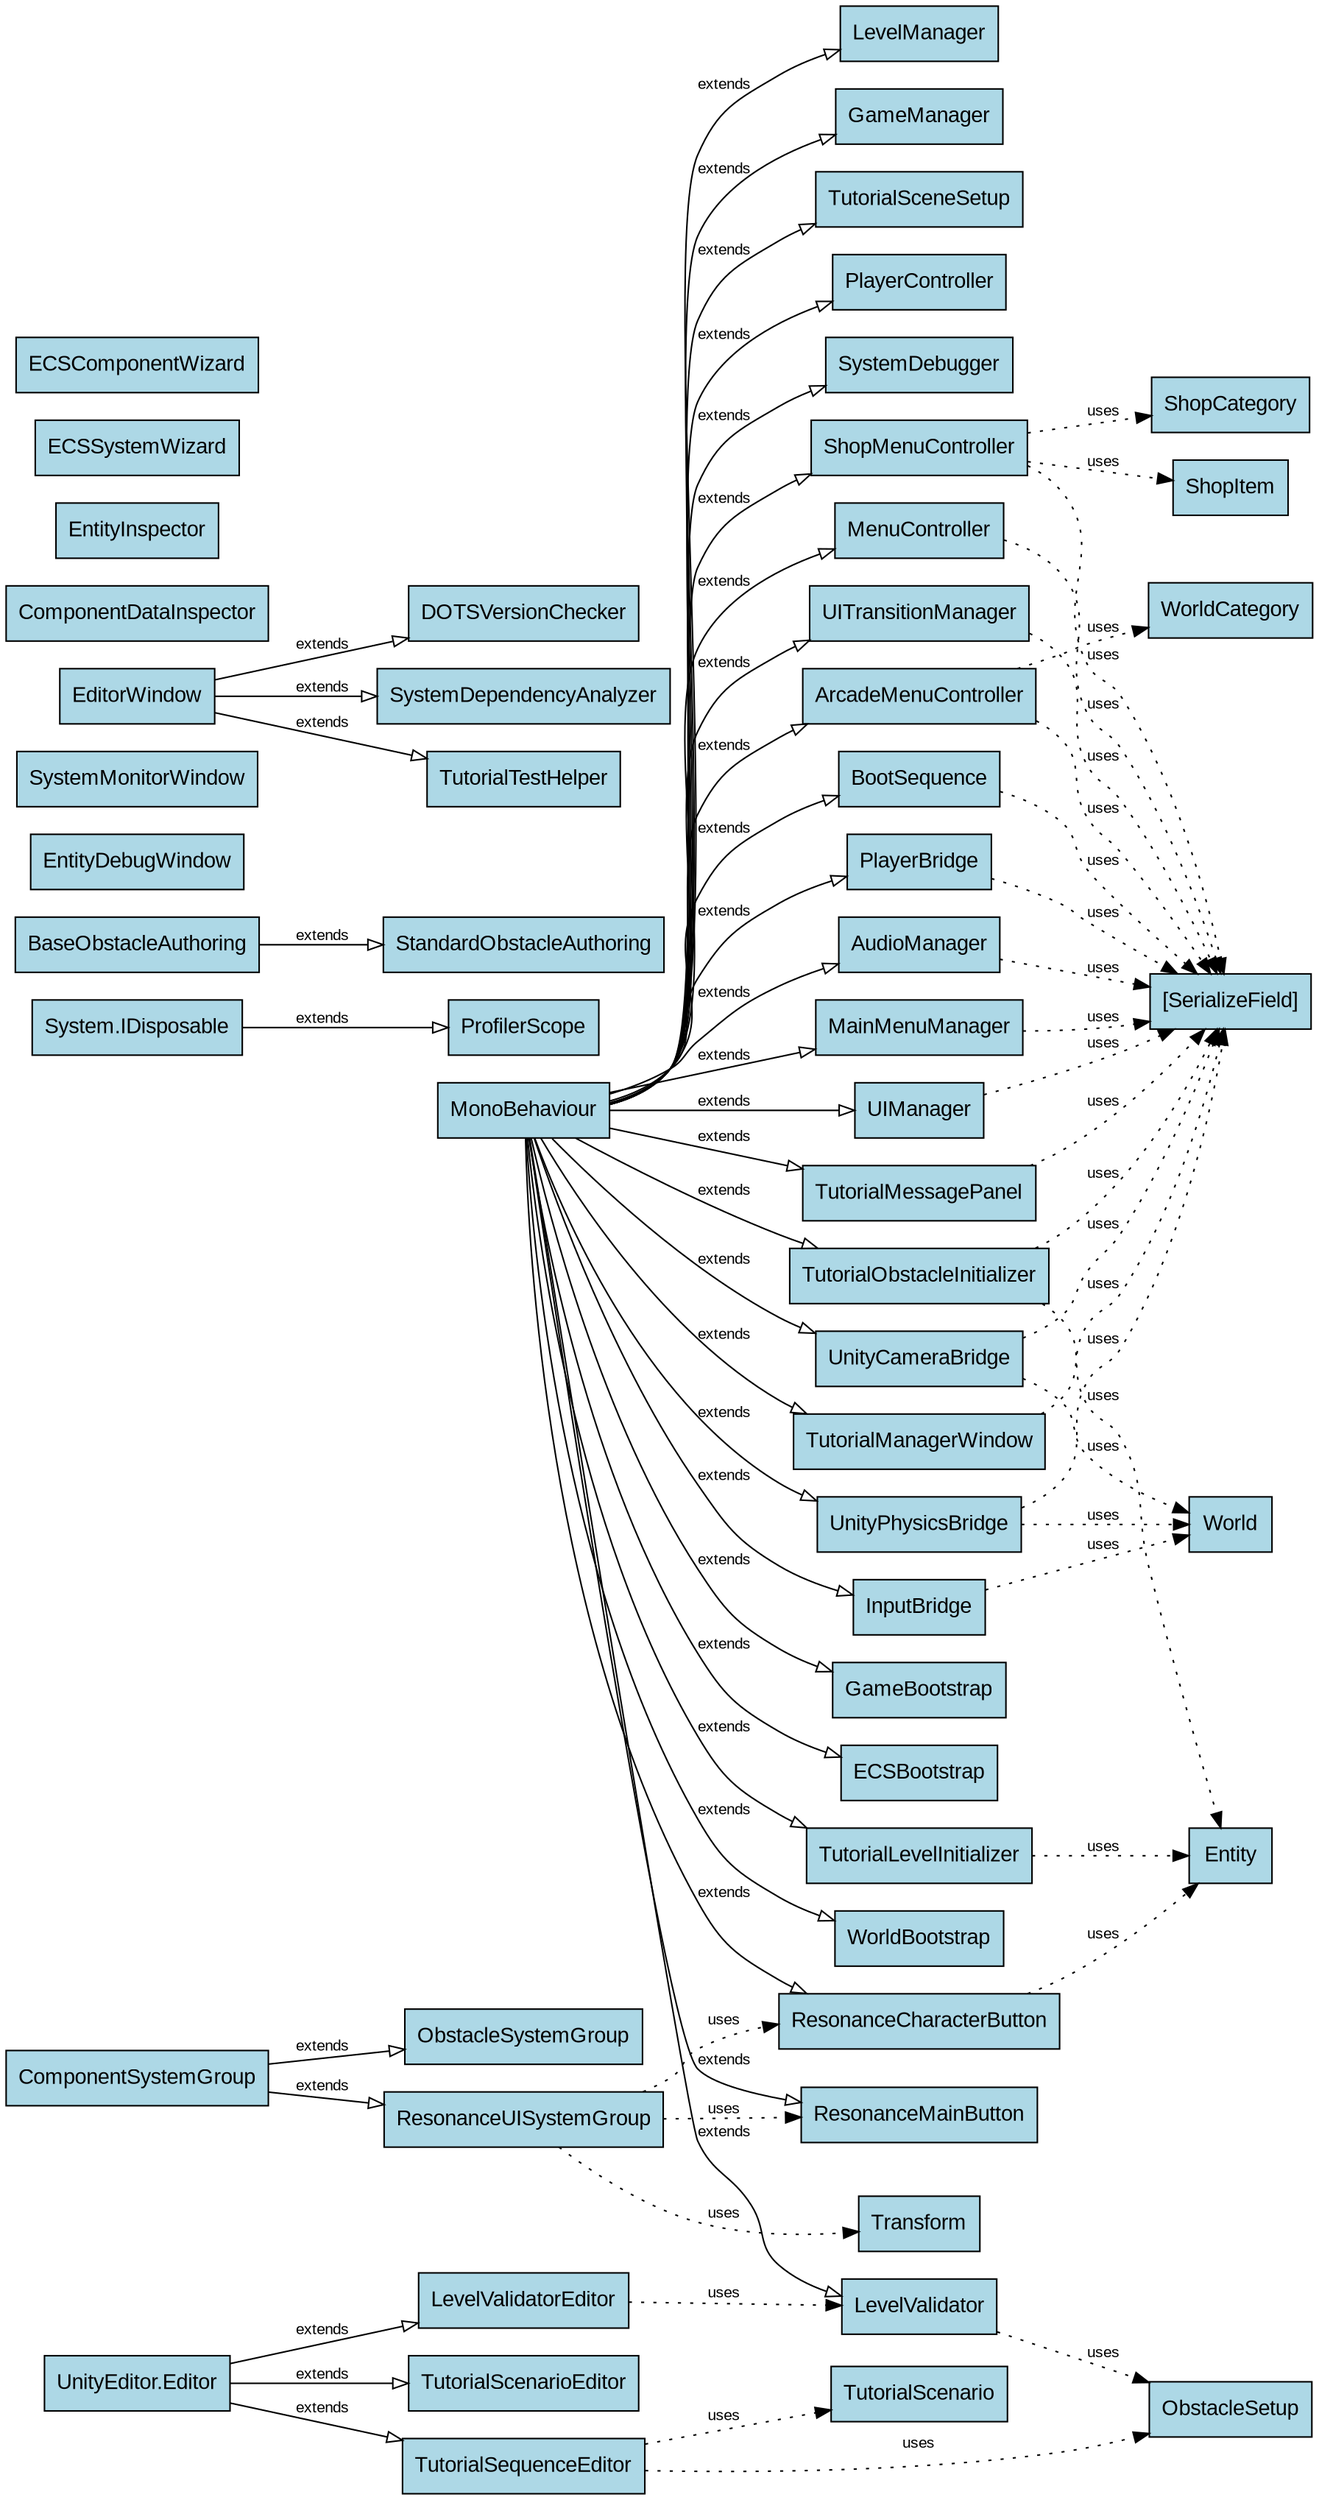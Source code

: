 digraph ClassDependencies {
  rankdir=LR;
  node [shape=box, style=filled, fillcolor=lightblue, fontname="Arial"];
  edge [fontname="Arial", fontsize=10];
  "ShopMenuController" [tooltip="File: ShopMenuController.cs"];
  "MonoBehaviour" -> "ShopMenuController" [arrowhead=empty, style=solid, label="extends"];
  "ShopMenuController" -> "ShopCategory" [style=dotted, label="uses"];
  "ShopMenuController" -> "ShopItem" [style=dotted, label="uses"];
  "ShopMenuController" -> "[SerializeField]" [style=dotted, label="uses"];
  "TutorialMessagePanel" [tooltip="File: TutorialMessagePanel.cs"];
  "MonoBehaviour" -> "TutorialMessagePanel" [arrowhead=empty, style=solid, label="extends"];
  "TutorialMessagePanel" -> "[SerializeField]" [style=dotted, label="uses"];
  "ArcadeMenuController" [tooltip="File: ArcadeMenuController.cs"];
  "MonoBehaviour" -> "ArcadeMenuController" [arrowhead=empty, style=solid, label="extends"];
  "ArcadeMenuController" -> "WorldCategory" [style=dotted, label="uses"];
  "ArcadeMenuController" -> "[SerializeField]" [style=dotted, label="uses"];
  "MenuController" [tooltip="File: MenuController.cs"];
  "MonoBehaviour" -> "MenuController" [arrowhead=empty, style=solid, label="extends"];
  "MenuController" -> "[SerializeField]" [style=dotted, label="uses"];
  "UITransitionManager" [tooltip="File: UITransitionManager.cs"];
  "MonoBehaviour" -> "UITransitionManager" [arrowhead=empty, style=solid, label="extends"];
  "UITransitionManager" -> "[SerializeField]" [style=dotted, label="uses"];
  "GameBootstrap" [tooltip="File: GameBootstrap.cs"];
  "MonoBehaviour" -> "GameBootstrap" [arrowhead=empty, style=solid, label="extends"];
  "ECSBootstrap" [tooltip="File: ECSBootstrap.cs"];
  "MonoBehaviour" -> "ECSBootstrap" [arrowhead=empty, style=solid, label="extends"];
  "TutorialObstacleInitializer" [tooltip="File: TutorialObstacleInitializer.cs"];
  "MonoBehaviour" -> "TutorialObstacleInitializer" [arrowhead=empty, style=solid, label="extends"];
  "TutorialObstacleInitializer" -> "Entity" [style=dotted, label="uses"];
  "TutorialObstacleInitializer" -> "[SerializeField]" [style=dotted, label="uses"];
  "WorldBootstrap" [tooltip="File: WorldBootstrap.cs"];
  "MonoBehaviour" -> "WorldBootstrap" [arrowhead=empty, style=solid, label="extends"];
  "BootSequence" [tooltip="File: BootSequence.cs"];
  "MonoBehaviour" -> "BootSequence" [arrowhead=empty, style=solid, label="extends"];
  "BootSequence" -> "[SerializeField]" [style=dotted, label="uses"];
  "UnityCameraBridge" [tooltip="File: UnityCameraBridge.cs"];
  "MonoBehaviour" -> "UnityCameraBridge" [arrowhead=empty, style=solid, label="extends"];
  "UnityCameraBridge" -> "World" [style=dotted, label="uses"];
  "UnityCameraBridge" -> "[SerializeField]" [style=dotted, label="uses"];
  "UnityPhysicsBridge" [tooltip="File: UnityPhysicsBridge.cs"];
  "MonoBehaviour" -> "UnityPhysicsBridge" [arrowhead=empty, style=solid, label="extends"];
  "UnityPhysicsBridge" -> "World" [style=dotted, label="uses"];
  "UnityPhysicsBridge" -> "[SerializeField]" [style=dotted, label="uses"];
  "InputBridge" [tooltip="File: InputBridge.cs"];
  "MonoBehaviour" -> "InputBridge" [arrowhead=empty, style=solid, label="extends"];
  "InputBridge" -> "World" [style=dotted, label="uses"];
  "PlayerBridge" [tooltip="File: PlayerBridge.cs"];
  "MonoBehaviour" -> "PlayerBridge" [arrowhead=empty, style=solid, label="extends"];
  "PlayerBridge" -> "[SerializeField]" [style=dotted, label="uses"];
  "LevelManager" [tooltip="File: LevelManager.cs"];
  "MonoBehaviour" -> "LevelManager" [arrowhead=empty, style=solid, label="extends"];
  "AudioManager" [tooltip="File: AudioManager.cs"];
  "MonoBehaviour" -> "AudioManager" [arrowhead=empty, style=solid, label="extends"];
  "AudioManager" -> "[SerializeField]" [style=dotted, label="uses"];
  "MainMenuManager" [tooltip="File: MainMenuManager.cs"];
  "MonoBehaviour" -> "MainMenuManager" [arrowhead=empty, style=solid, label="extends"];
  "MainMenuManager" -> "[SerializeField]" [style=dotted, label="uses"];
  "UIManager" [tooltip="File: UIManager.cs"];
  "MonoBehaviour" -> "UIManager" [arrowhead=empty, style=solid, label="extends"];
  "UIManager" -> "[SerializeField]" [style=dotted, label="uses"];
  "GameManager" [tooltip="File: GameManager.cs"];
  "MonoBehaviour" -> "GameManager" [arrowhead=empty, style=solid, label="extends"];
  "TutorialManagerWindow" [tooltip="File: TutorialManagerWindow.cs"];
  "MonoBehaviour" -> "TutorialManagerWindow" [arrowhead=empty, style=solid, label="extends"];
  "TutorialManagerWindow" -> "[SerializeField]" [style=dotted, label="uses"];
  "TutorialLevelInitializer" [tooltip="File: TutorialLevelInitializer.cs"];
  "MonoBehaviour" -> "TutorialLevelInitializer" [arrowhead=empty, style=solid, label="extends"];
  "TutorialLevelInitializer" -> "Entity" [style=dotted, label="uses"];
  "TutorialSceneSetup" [tooltip="File: TutorialSceneSetup.cs"];
  "MonoBehaviour" -> "TutorialSceneSetup" [arrowhead=empty, style=solid, label="extends"];
  "LevelValidator" [tooltip="File: LevelValidator.cs"];
  "MonoBehaviour" -> "LevelValidator" [arrowhead=empty, style=solid, label="extends"];
  "LevelValidator" -> "ObstacleSetup" [style=dotted, label="uses"];
  "PlayerController" [tooltip="File: PlayerController.cs"];
  "MonoBehaviour" -> "PlayerController" [arrowhead=empty, style=solid, label="extends"];
  "ProfilerScope" [tooltip="File: SystemUtilities.cs"];
  "System.IDisposable" -> "ProfilerScope" [arrowhead=empty, style=solid, label="extends"];
  "ResonanceUISystemGroup" [tooltip="File: ResonanceUISystem.cs"];
  "ComponentSystemGroup" -> "ResonanceUISystemGroup" [arrowhead=empty, style=solid, label="extends"];
  "ResonanceUISystemGroup" -> "ResonanceCharacterButton" [style=dotted, label="uses"];
  "ResonanceUISystemGroup" -> "ResonanceMainButton" [style=dotted, label="uses"];
  "ResonanceUISystemGroup" -> "Transform" [style=dotted, label="uses"];
  "ResonanceCharacterButton" [tooltip="File: ResonanceCharacterButton.cs"];
  "MonoBehaviour" -> "ResonanceCharacterButton" [arrowhead=empty, style=solid, label="extends"];
  "ResonanceCharacterButton" -> "Entity" [style=dotted, label="uses"];
  "ResonanceMainButton" [tooltip="File: ResonanceMainButton.cs"];
  "MonoBehaviour" -> "ResonanceMainButton" [arrowhead=empty, style=solid, label="extends"];
  "ObstacleSystemGroup" [tooltip="File: ObstacleSystemGroup.cs"];
  "ComponentSystemGroup" -> "ObstacleSystemGroup" [arrowhead=empty, style=solid, label="extends"];
  "StandardObstacleAuthoring" [tooltip="File: ObstacleAuthoringComponents.cs"];
  "BaseObstacleAuthoring" -> "StandardObstacleAuthoring" [arrowhead=empty, style=solid, label="extends"];
  "TutorialScenarioEditor" [tooltip="File: TutorialScenarioEditor.cs"];
  "UnityEditor.Editor" -> "TutorialScenarioEditor" [arrowhead=empty, style=solid, label="extends"];
  "TutorialSequenceEditor" [tooltip="File: TutorialSequenceEditor.cs"];
  "UnityEditor.Editor" -> "TutorialSequenceEditor" [arrowhead=empty, style=solid, label="extends"];
  "TutorialSequenceEditor" -> "ObstacleSetup" [style=dotted, label="uses"];
  "TutorialSequenceEditor" -> "TutorialScenario" [style=dotted, label="uses"];
  "EntityDebugWindow" [tooltip="File: EntityDebugWindow.cs"];
  "SystemMonitorWindow" [tooltip="File: SystemMonitorWindow.cs"];
  "DOTSVersionChecker" [tooltip="File: DOTSVersionChecker.cs"];
  "EditorWindow" -> "DOTSVersionChecker" [arrowhead=empty, style=solid, label="extends"];
  "SystemDependencyAnalyzer" [tooltip="File: SystemDependencyAnalyzer.cs"];
  "EditorWindow" -> "SystemDependencyAnalyzer" [arrowhead=empty, style=solid, label="extends"];
  "SystemDebugger" [tooltip="File: SystemDebugger.cs"];
  "MonoBehaviour" -> "SystemDebugger" [arrowhead=empty, style=solid, label="extends"];
  "ComponentDataInspector" [tooltip="File: ComponentDataInspector.cs"];
  "EntityInspector" [tooltip="File: EntityInspector.cs"];
  "TutorialTestHelper" [tooltip="File: TutorialTestHelper.cs"];
  "EditorWindow" -> "TutorialTestHelper" [arrowhead=empty, style=solid, label="extends"];
  "LevelValidatorEditor" [tooltip="File: LevelValidatorEditor.cs"];
  "UnityEditor.Editor" -> "LevelValidatorEditor" [arrowhead=empty, style=solid, label="extends"];
  "LevelValidatorEditor" -> "LevelValidator" [style=dotted, label="uses"];
  "ECSSystemWizard" [tooltip="File: ECSSystemWizard.cs"];
  "ECSComponentWizard" [tooltip="File: ECSComponentWizard.cs"];
}
